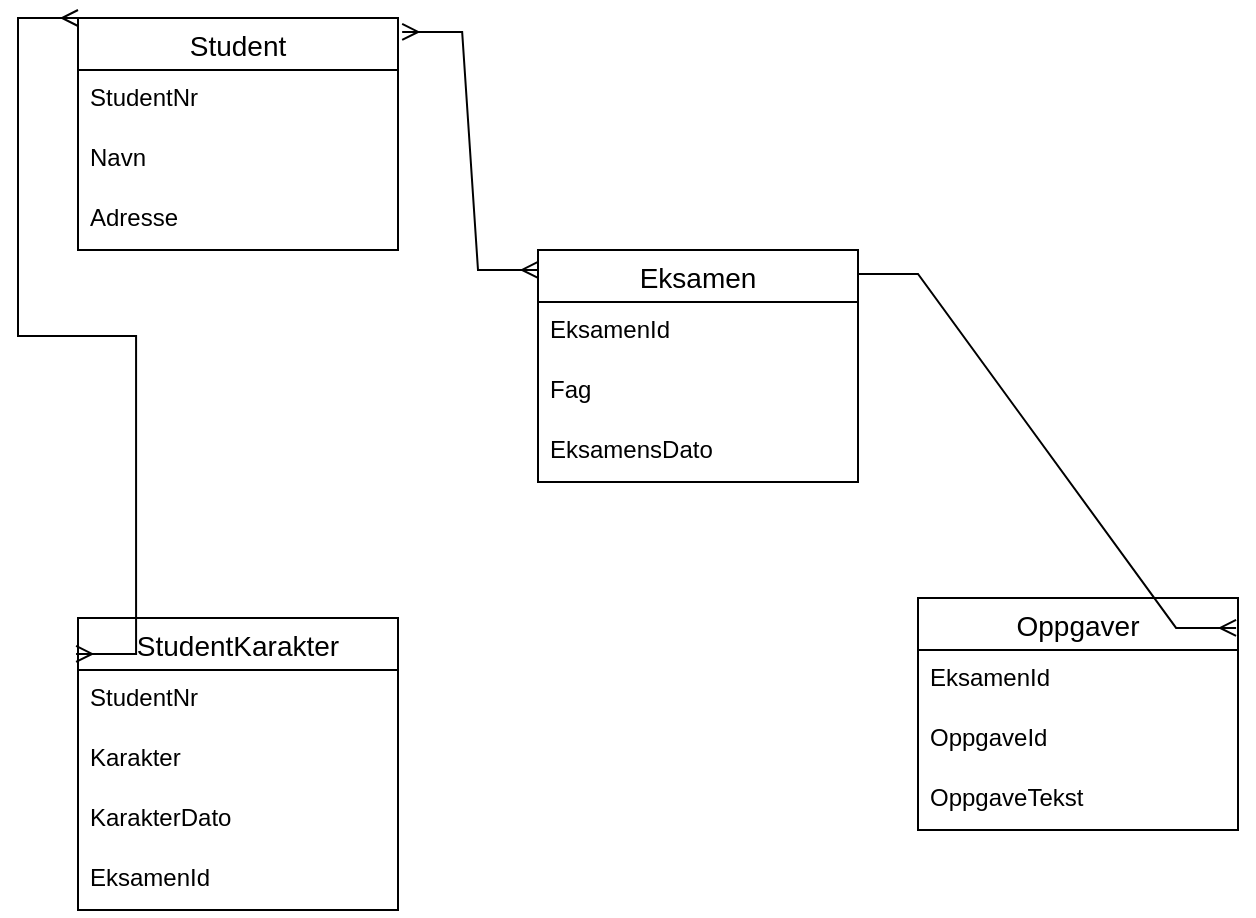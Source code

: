 <mxfile version="20.8.23" type="github">
  <diagram name="Sayfa -1" id="CH5eKrLwSAW5n_taUY5h">
    <mxGraphModel dx="1434" dy="788" grid="1" gridSize="10" guides="1" tooltips="1" connect="1" arrows="1" fold="1" page="1" pageScale="1" pageWidth="827" pageHeight="1169" math="0" shadow="0">
      <root>
        <mxCell id="0" />
        <mxCell id="1" parent="0" />
        <mxCell id="hJg2YiAIgDDXLqIkYbCK-1" value="Student" style="swimlane;fontStyle=0;childLayout=stackLayout;horizontal=1;startSize=26;horizontalStack=0;resizeParent=1;resizeParentMax=0;resizeLast=0;collapsible=1;marginBottom=0;align=center;fontSize=14;" vertex="1" parent="1">
          <mxGeometry x="60" y="40" width="160" height="116" as="geometry" />
        </mxCell>
        <mxCell id="hJg2YiAIgDDXLqIkYbCK-2" value="StudentNr" style="text;strokeColor=none;fillColor=none;spacingLeft=4;spacingRight=4;overflow=hidden;rotatable=0;points=[[0,0.5],[1,0.5]];portConstraint=eastwest;fontSize=12;" vertex="1" parent="hJg2YiAIgDDXLqIkYbCK-1">
          <mxGeometry y="26" width="160" height="30" as="geometry" />
        </mxCell>
        <mxCell id="hJg2YiAIgDDXLqIkYbCK-3" value="Navn" style="text;strokeColor=none;fillColor=none;spacingLeft=4;spacingRight=4;overflow=hidden;rotatable=0;points=[[0,0.5],[1,0.5]];portConstraint=eastwest;fontSize=12;" vertex="1" parent="hJg2YiAIgDDXLqIkYbCK-1">
          <mxGeometry y="56" width="160" height="30" as="geometry" />
        </mxCell>
        <mxCell id="hJg2YiAIgDDXLqIkYbCK-4" value="Adresse" style="text;strokeColor=none;fillColor=none;spacingLeft=4;spacingRight=4;overflow=hidden;rotatable=0;points=[[0,0.5],[1,0.5]];portConstraint=eastwest;fontSize=12;" vertex="1" parent="hJg2YiAIgDDXLqIkYbCK-1">
          <mxGeometry y="86" width="160" height="30" as="geometry" />
        </mxCell>
        <mxCell id="hJg2YiAIgDDXLqIkYbCK-5" value="Eksamen" style="swimlane;fontStyle=0;childLayout=stackLayout;horizontal=1;startSize=26;horizontalStack=0;resizeParent=1;resizeParentMax=0;resizeLast=0;collapsible=1;marginBottom=0;align=center;fontSize=14;" vertex="1" parent="1">
          <mxGeometry x="290" y="156" width="160" height="116" as="geometry" />
        </mxCell>
        <mxCell id="hJg2YiAIgDDXLqIkYbCK-8" value="EksamenId" style="text;strokeColor=none;fillColor=none;spacingLeft=4;spacingRight=4;overflow=hidden;rotatable=0;points=[[0,0.5],[1,0.5]];portConstraint=eastwest;fontSize=12;" vertex="1" parent="hJg2YiAIgDDXLqIkYbCK-5">
          <mxGeometry y="26" width="160" height="30" as="geometry" />
        </mxCell>
        <mxCell id="hJg2YiAIgDDXLqIkYbCK-6" value="Fag" style="text;strokeColor=none;fillColor=none;spacingLeft=4;spacingRight=4;overflow=hidden;rotatable=0;points=[[0,0.5],[1,0.5]];portConstraint=eastwest;fontSize=12;" vertex="1" parent="hJg2YiAIgDDXLqIkYbCK-5">
          <mxGeometry y="56" width="160" height="30" as="geometry" />
        </mxCell>
        <mxCell id="hJg2YiAIgDDXLqIkYbCK-7" value="EksamensDato" style="text;strokeColor=none;fillColor=none;spacingLeft=4;spacingRight=4;overflow=hidden;rotatable=0;points=[[0,0.5],[1,0.5]];portConstraint=eastwest;fontSize=12;" vertex="1" parent="hJg2YiAIgDDXLqIkYbCK-5">
          <mxGeometry y="86" width="160" height="30" as="geometry" />
        </mxCell>
        <mxCell id="hJg2YiAIgDDXLqIkYbCK-9" value="Oppgaver" style="swimlane;fontStyle=0;childLayout=stackLayout;horizontal=1;startSize=26;horizontalStack=0;resizeParent=1;resizeParentMax=0;resizeLast=0;collapsible=1;marginBottom=0;align=center;fontSize=14;" vertex="1" parent="1">
          <mxGeometry x="480" y="330" width="160" height="116" as="geometry" />
        </mxCell>
        <mxCell id="hJg2YiAIgDDXLqIkYbCK-12" value="EksamenId" style="text;strokeColor=none;fillColor=none;spacingLeft=4;spacingRight=4;overflow=hidden;rotatable=0;points=[[0,0.5],[1,0.5]];portConstraint=eastwest;fontSize=12;" vertex="1" parent="hJg2YiAIgDDXLqIkYbCK-9">
          <mxGeometry y="26" width="160" height="30" as="geometry" />
        </mxCell>
        <mxCell id="hJg2YiAIgDDXLqIkYbCK-10" value="OppgaveId" style="text;strokeColor=none;fillColor=none;spacingLeft=4;spacingRight=4;overflow=hidden;rotatable=0;points=[[0,0.5],[1,0.5]];portConstraint=eastwest;fontSize=12;" vertex="1" parent="hJg2YiAIgDDXLqIkYbCK-9">
          <mxGeometry y="56" width="160" height="30" as="geometry" />
        </mxCell>
        <mxCell id="hJg2YiAIgDDXLqIkYbCK-11" value="OppgaveTekst" style="text;strokeColor=none;fillColor=none;spacingLeft=4;spacingRight=4;overflow=hidden;rotatable=0;points=[[0,0.5],[1,0.5]];portConstraint=eastwest;fontSize=12;" vertex="1" parent="hJg2YiAIgDDXLqIkYbCK-9">
          <mxGeometry y="86" width="160" height="30" as="geometry" />
        </mxCell>
        <mxCell id="hJg2YiAIgDDXLqIkYbCK-13" value="StudentKarakter" style="swimlane;fontStyle=0;childLayout=stackLayout;horizontal=1;startSize=26;horizontalStack=0;resizeParent=1;resizeParentMax=0;resizeLast=0;collapsible=1;marginBottom=0;align=center;fontSize=14;" vertex="1" parent="1">
          <mxGeometry x="60" y="340" width="160" height="146" as="geometry" />
        </mxCell>
        <mxCell id="hJg2YiAIgDDXLqIkYbCK-14" value="StudentNr" style="text;strokeColor=none;fillColor=none;spacingLeft=4;spacingRight=4;overflow=hidden;rotatable=0;points=[[0,0.5],[1,0.5]];portConstraint=eastwest;fontSize=12;" vertex="1" parent="hJg2YiAIgDDXLqIkYbCK-13">
          <mxGeometry y="26" width="160" height="30" as="geometry" />
        </mxCell>
        <mxCell id="hJg2YiAIgDDXLqIkYbCK-15" value="Karakter" style="text;strokeColor=none;fillColor=none;spacingLeft=4;spacingRight=4;overflow=hidden;rotatable=0;points=[[0,0.5],[1,0.5]];portConstraint=eastwest;fontSize=12;" vertex="1" parent="hJg2YiAIgDDXLqIkYbCK-13">
          <mxGeometry y="56" width="160" height="30" as="geometry" />
        </mxCell>
        <mxCell id="hJg2YiAIgDDXLqIkYbCK-16" value="KarakterDato" style="text;strokeColor=none;fillColor=none;spacingLeft=4;spacingRight=4;overflow=hidden;rotatable=0;points=[[0,0.5],[1,0.5]];portConstraint=eastwest;fontSize=12;" vertex="1" parent="hJg2YiAIgDDXLqIkYbCK-13">
          <mxGeometry y="86" width="160" height="30" as="geometry" />
        </mxCell>
        <mxCell id="hJg2YiAIgDDXLqIkYbCK-21" value="EksamenId" style="text;strokeColor=none;fillColor=none;spacingLeft=4;spacingRight=4;overflow=hidden;rotatable=0;points=[[0,0.5],[1,0.5]];portConstraint=eastwest;fontSize=12;" vertex="1" parent="hJg2YiAIgDDXLqIkYbCK-13">
          <mxGeometry y="116" width="160" height="30" as="geometry" />
        </mxCell>
        <mxCell id="hJg2YiAIgDDXLqIkYbCK-17" value="" style="edgeStyle=entityRelationEdgeStyle;fontSize=12;html=1;endArrow=ERmany;startArrow=ERmany;rounded=0;exitX=1.013;exitY=0.06;exitDx=0;exitDy=0;exitPerimeter=0;entryX=0;entryY=0.086;entryDx=0;entryDy=0;entryPerimeter=0;" edge="1" parent="1" source="hJg2YiAIgDDXLqIkYbCK-1" target="hJg2YiAIgDDXLqIkYbCK-5">
          <mxGeometry width="100" height="100" relative="1" as="geometry">
            <mxPoint x="300" y="156" as="sourcePoint" />
            <mxPoint x="400" y="56" as="targetPoint" />
          </mxGeometry>
        </mxCell>
        <mxCell id="hJg2YiAIgDDXLqIkYbCK-20" value="" style="edgeStyle=entityRelationEdgeStyle;fontSize=12;html=1;endArrow=ERmany;rounded=0;entryX=0.994;entryY=0.129;entryDx=0;entryDy=0;entryPerimeter=0;exitX=1;exitY=0.103;exitDx=0;exitDy=0;exitPerimeter=0;" edge="1" parent="1" source="hJg2YiAIgDDXLqIkYbCK-5" target="hJg2YiAIgDDXLqIkYbCK-9">
          <mxGeometry width="100" height="100" relative="1" as="geometry">
            <mxPoint x="560" y="150" as="sourcePoint" />
            <mxPoint x="440" y="610" as="targetPoint" />
          </mxGeometry>
        </mxCell>
        <mxCell id="hJg2YiAIgDDXLqIkYbCK-22" value="" style="edgeStyle=entityRelationEdgeStyle;fontSize=12;html=1;endArrow=ERmany;startArrow=ERmany;rounded=0;exitX=-0.006;exitY=0.123;exitDx=0;exitDy=0;exitPerimeter=0;entryX=0;entryY=0;entryDx=0;entryDy=0;" edge="1" parent="1" source="hJg2YiAIgDDXLqIkYbCK-13" target="hJg2YiAIgDDXLqIkYbCK-1">
          <mxGeometry width="100" height="100" relative="1" as="geometry">
            <mxPoint x="50" y="300" as="sourcePoint" />
            <mxPoint x="150" y="200" as="targetPoint" />
          </mxGeometry>
        </mxCell>
      </root>
    </mxGraphModel>
  </diagram>
</mxfile>
